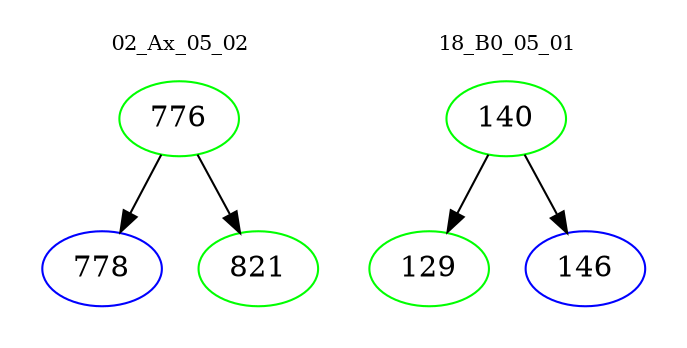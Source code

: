 digraph{
subgraph cluster_0 {
color = white
label = "02_Ax_05_02";
fontsize=10;
T0_776 [label="776", color="green"]
T0_776 -> T0_778 [color="black"]
T0_778 [label="778", color="blue"]
T0_776 -> T0_821 [color="black"]
T0_821 [label="821", color="green"]
}
subgraph cluster_1 {
color = white
label = "18_B0_05_01";
fontsize=10;
T1_140 [label="140", color="green"]
T1_140 -> T1_129 [color="black"]
T1_129 [label="129", color="green"]
T1_140 -> T1_146 [color="black"]
T1_146 [label="146", color="blue"]
}
}
